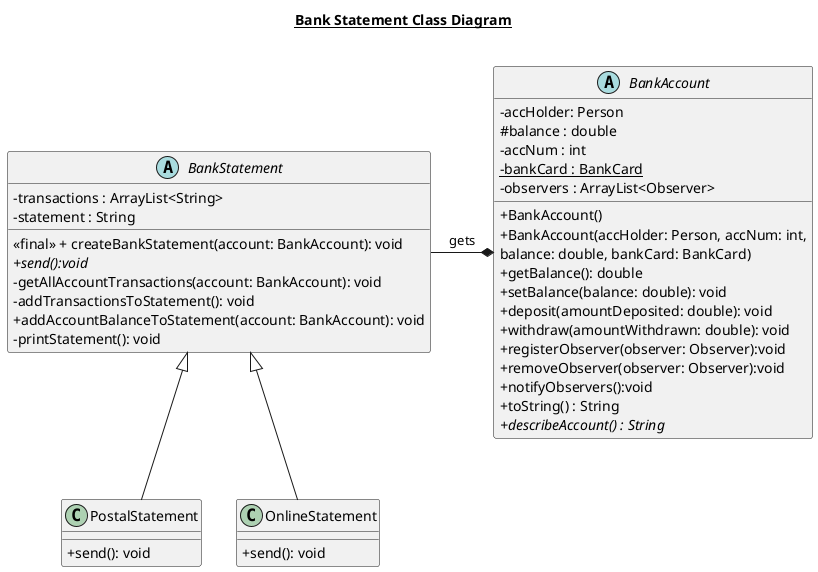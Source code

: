 @startuml
skinparam classAttributeIconSize 0


title __Bank Statement Class Diagram__\n

abstract class BankAccount {
    - accHolder: Person
    # balance : double
    - accNum : int
    - {static} bankCard : BankCard
    - observers : ArrayList<Observer>
    + BankAccount()
    + BankAccount(accHolder: Person, accNum: int,
    balance: double, bankCard: BankCard)
    + getBalance(): double
    + setBalance(balance: double): void
    + deposit(amountDeposited: double): void
    + withdraw(amountWithdrawn: double): void
    + registerObserver(observer: Observer):void
    + removeObserver(observer: Observer):void
    + notifyObservers():void
    + toString() : String
    {abstract} + describeAccount() : String
 }

 abstract class BankStatement {
    - transactions : ArrayList<String>
    - statement : String
    <<final>> + createBankStatement(account: BankAccount): void
    {abstract} + send():void
    - getAllAccountTransactions(account: BankAccount): void
    - addTransactionsToStatement(): void
    + addAccountBalanceToStatement(account: BankAccount): void
    - printStatement(): void
 }

 class PostalStatement {
    + send(): void
 }

 class OnlineStatement {
    + send(): void
 }

  BankAccount *-left- BankStatement : gets
  PostalStatement -up-|> BankStatement
  OnlineStatement -up-|> BankStatement

@enduml
